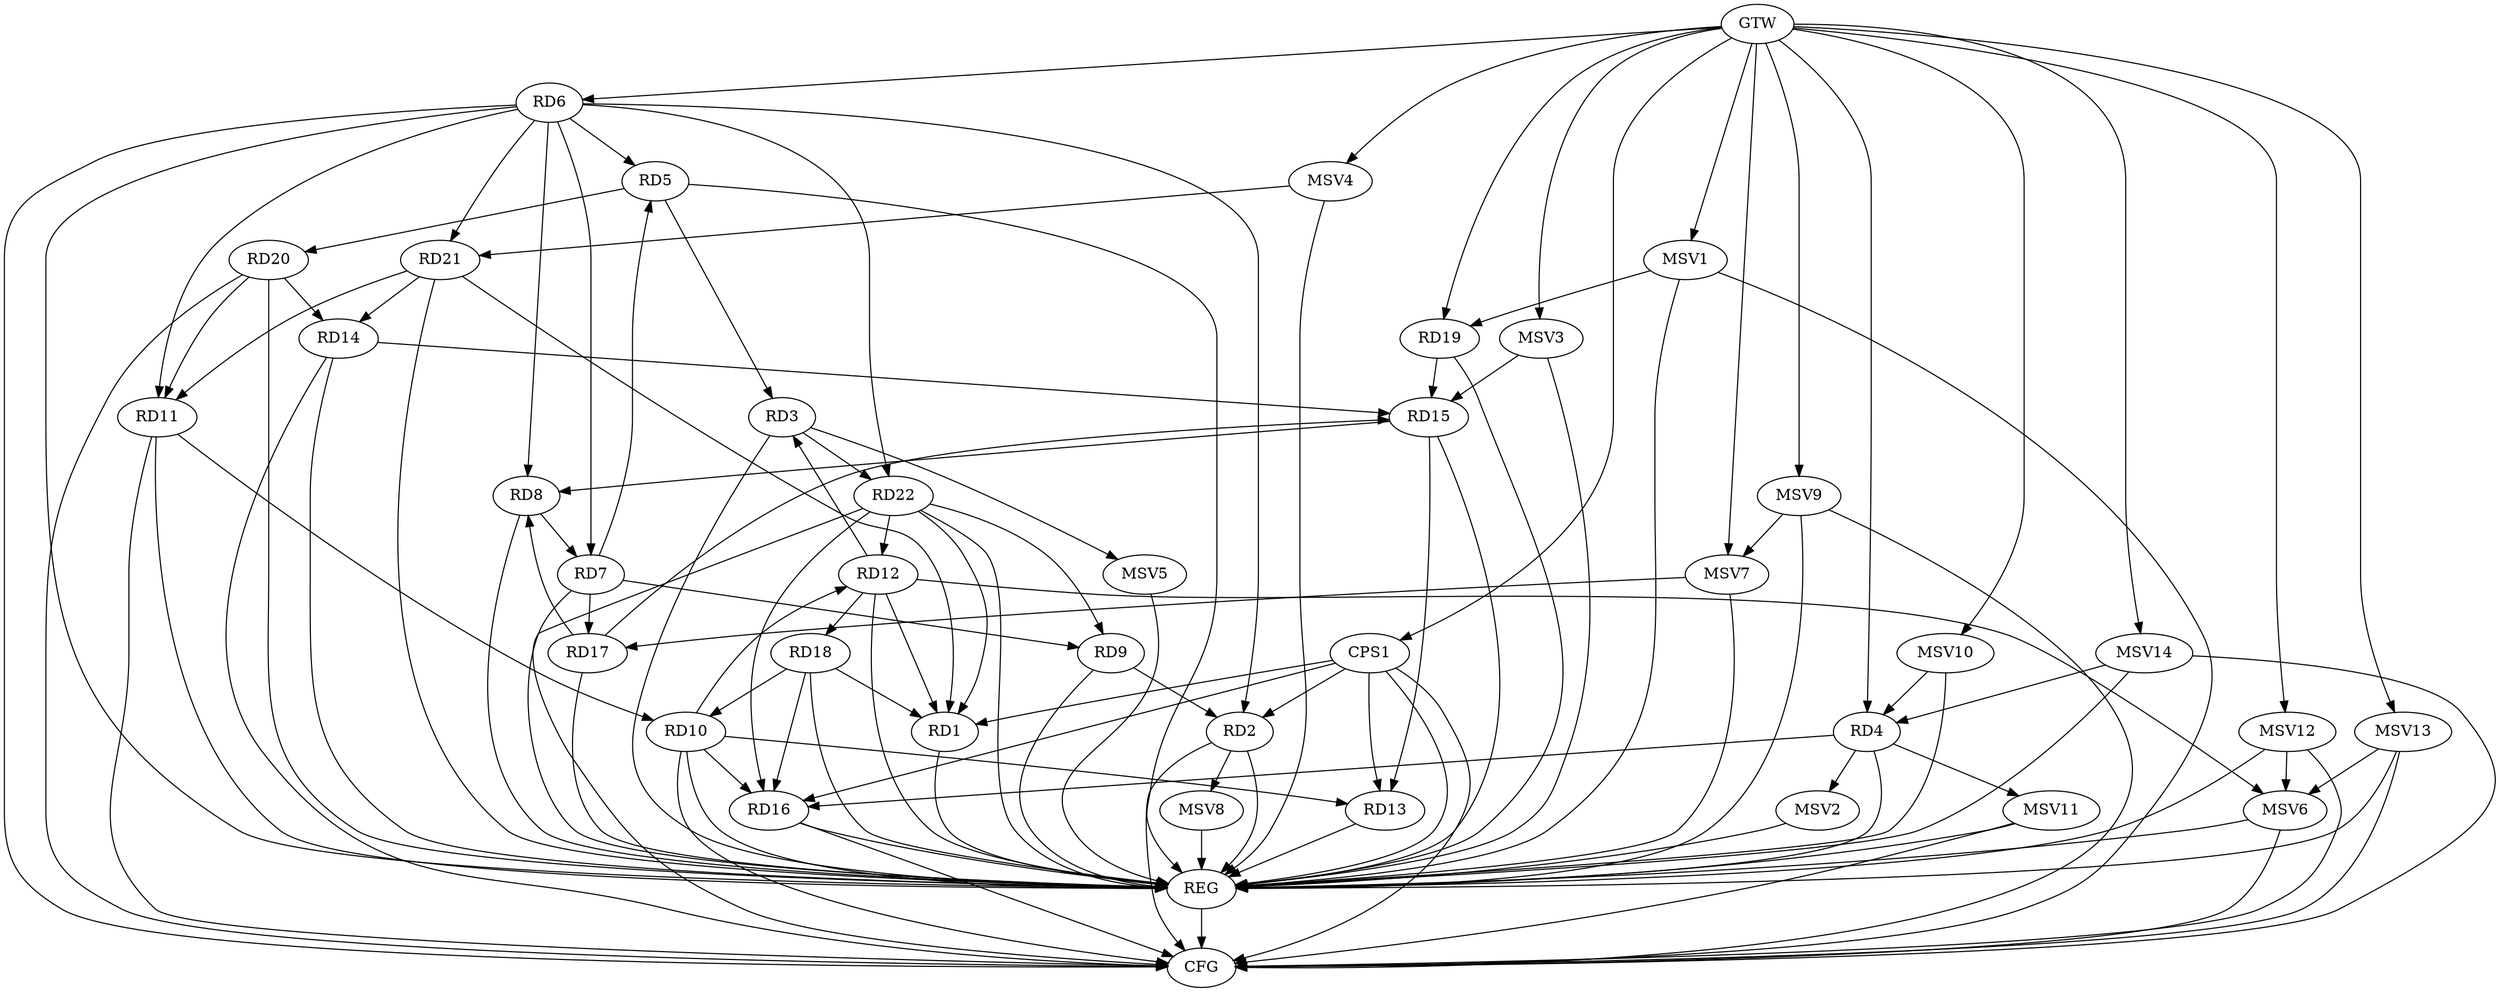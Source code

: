 strict digraph G {
  RD1 [ label="RD1" ];
  RD2 [ label="RD2" ];
  RD3 [ label="RD3" ];
  RD4 [ label="RD4" ];
  RD5 [ label="RD5" ];
  RD6 [ label="RD6" ];
  RD7 [ label="RD7" ];
  RD8 [ label="RD8" ];
  RD9 [ label="RD9" ];
  RD10 [ label="RD10" ];
  RD11 [ label="RD11" ];
  RD12 [ label="RD12" ];
  RD13 [ label="RD13" ];
  RD14 [ label="RD14" ];
  RD15 [ label="RD15" ];
  RD16 [ label="RD16" ];
  RD17 [ label="RD17" ];
  RD18 [ label="RD18" ];
  RD19 [ label="RD19" ];
  RD20 [ label="RD20" ];
  RD21 [ label="RD21" ];
  RD22 [ label="RD22" ];
  CPS1 [ label="CPS1" ];
  GTW [ label="GTW" ];
  REG [ label="REG" ];
  CFG [ label="CFG" ];
  MSV1 [ label="MSV1" ];
  MSV2 [ label="MSV2" ];
  MSV3 [ label="MSV3" ];
  MSV4 [ label="MSV4" ];
  MSV5 [ label="MSV5" ];
  MSV6 [ label="MSV6" ];
  MSV7 [ label="MSV7" ];
  MSV8 [ label="MSV8" ];
  MSV9 [ label="MSV9" ];
  MSV10 [ label="MSV10" ];
  MSV11 [ label="MSV11" ];
  MSV12 [ label="MSV12" ];
  MSV13 [ label="MSV13" ];
  MSV14 [ label="MSV14" ];
  RD12 -> RD1;
  RD18 -> RD1;
  RD21 -> RD1;
  RD22 -> RD1;
  RD6 -> RD2;
  RD9 -> RD2;
  RD5 -> RD3;
  RD12 -> RD3;
  RD3 -> RD22;
  RD4 -> RD16;
  RD7 -> RD5;
  RD5 -> RD20;
  RD6 -> RD8;
  RD6 -> RD11;
  RD6 -> RD21;
  RD8 -> RD7;
  RD7 -> RD9;
  RD7 -> RD17;
  RD15 -> RD8;
  RD17 -> RD8;
  RD22 -> RD9;
  RD11 -> RD10;
  RD10 -> RD12;
  RD10 -> RD13;
  RD10 -> RD16;
  RD18 -> RD10;
  RD20 -> RD11;
  RD21 -> RD11;
  RD12 -> RD18;
  RD22 -> RD12;
  RD15 -> RD13;
  RD14 -> RD15;
  RD20 -> RD14;
  RD21 -> RD14;
  RD17 -> RD15;
  RD19 -> RD15;
  RD18 -> RD16;
  RD22 -> RD16;
  CPS1 -> RD1;
  CPS1 -> RD2;
  CPS1 -> RD13;
  CPS1 -> RD16;
  GTW -> RD4;
  GTW -> RD6;
  GTW -> RD19;
  GTW -> CPS1;
  RD1 -> REG;
  RD2 -> REG;
  RD3 -> REG;
  RD4 -> REG;
  RD5 -> REG;
  RD6 -> REG;
  RD7 -> REG;
  RD8 -> REG;
  RD9 -> REG;
  RD10 -> REG;
  RD11 -> REG;
  RD12 -> REG;
  RD13 -> REG;
  RD14 -> REG;
  RD15 -> REG;
  RD16 -> REG;
  RD17 -> REG;
  RD18 -> REG;
  RD19 -> REG;
  RD20 -> REG;
  RD21 -> REG;
  RD22 -> REG;
  CPS1 -> REG;
  CPS1 -> CFG;
  RD6 -> CFG;
  RD2 -> CFG;
  RD14 -> CFG;
  RD16 -> CFG;
  RD20 -> CFG;
  RD10 -> CFG;
  RD22 -> CFG;
  RD11 -> CFG;
  REG -> CFG;
  RD6 -> RD22;
  RD6 -> RD7;
  RD6 -> RD5;
  MSV1 -> RD19;
  GTW -> MSV1;
  MSV1 -> REG;
  MSV1 -> CFG;
  RD4 -> MSV2;
  MSV2 -> REG;
  MSV3 -> RD15;
  GTW -> MSV3;
  MSV3 -> REG;
  MSV4 -> RD21;
  GTW -> MSV4;
  MSV4 -> REG;
  RD3 -> MSV5;
  MSV5 -> REG;
  RD12 -> MSV6;
  MSV6 -> REG;
  MSV6 -> CFG;
  MSV7 -> RD17;
  GTW -> MSV7;
  MSV7 -> REG;
  RD2 -> MSV8;
  MSV8 -> REG;
  MSV9 -> MSV7;
  GTW -> MSV9;
  MSV9 -> REG;
  MSV9 -> CFG;
  MSV10 -> RD4;
  GTW -> MSV10;
  MSV10 -> REG;
  RD4 -> MSV11;
  MSV11 -> REG;
  MSV11 -> CFG;
  MSV12 -> MSV6;
  GTW -> MSV12;
  MSV12 -> REG;
  MSV12 -> CFG;
  MSV13 -> MSV6;
  GTW -> MSV13;
  MSV13 -> REG;
  MSV13 -> CFG;
  MSV14 -> RD4;
  GTW -> MSV14;
  MSV14 -> REG;
  MSV14 -> CFG;
}
